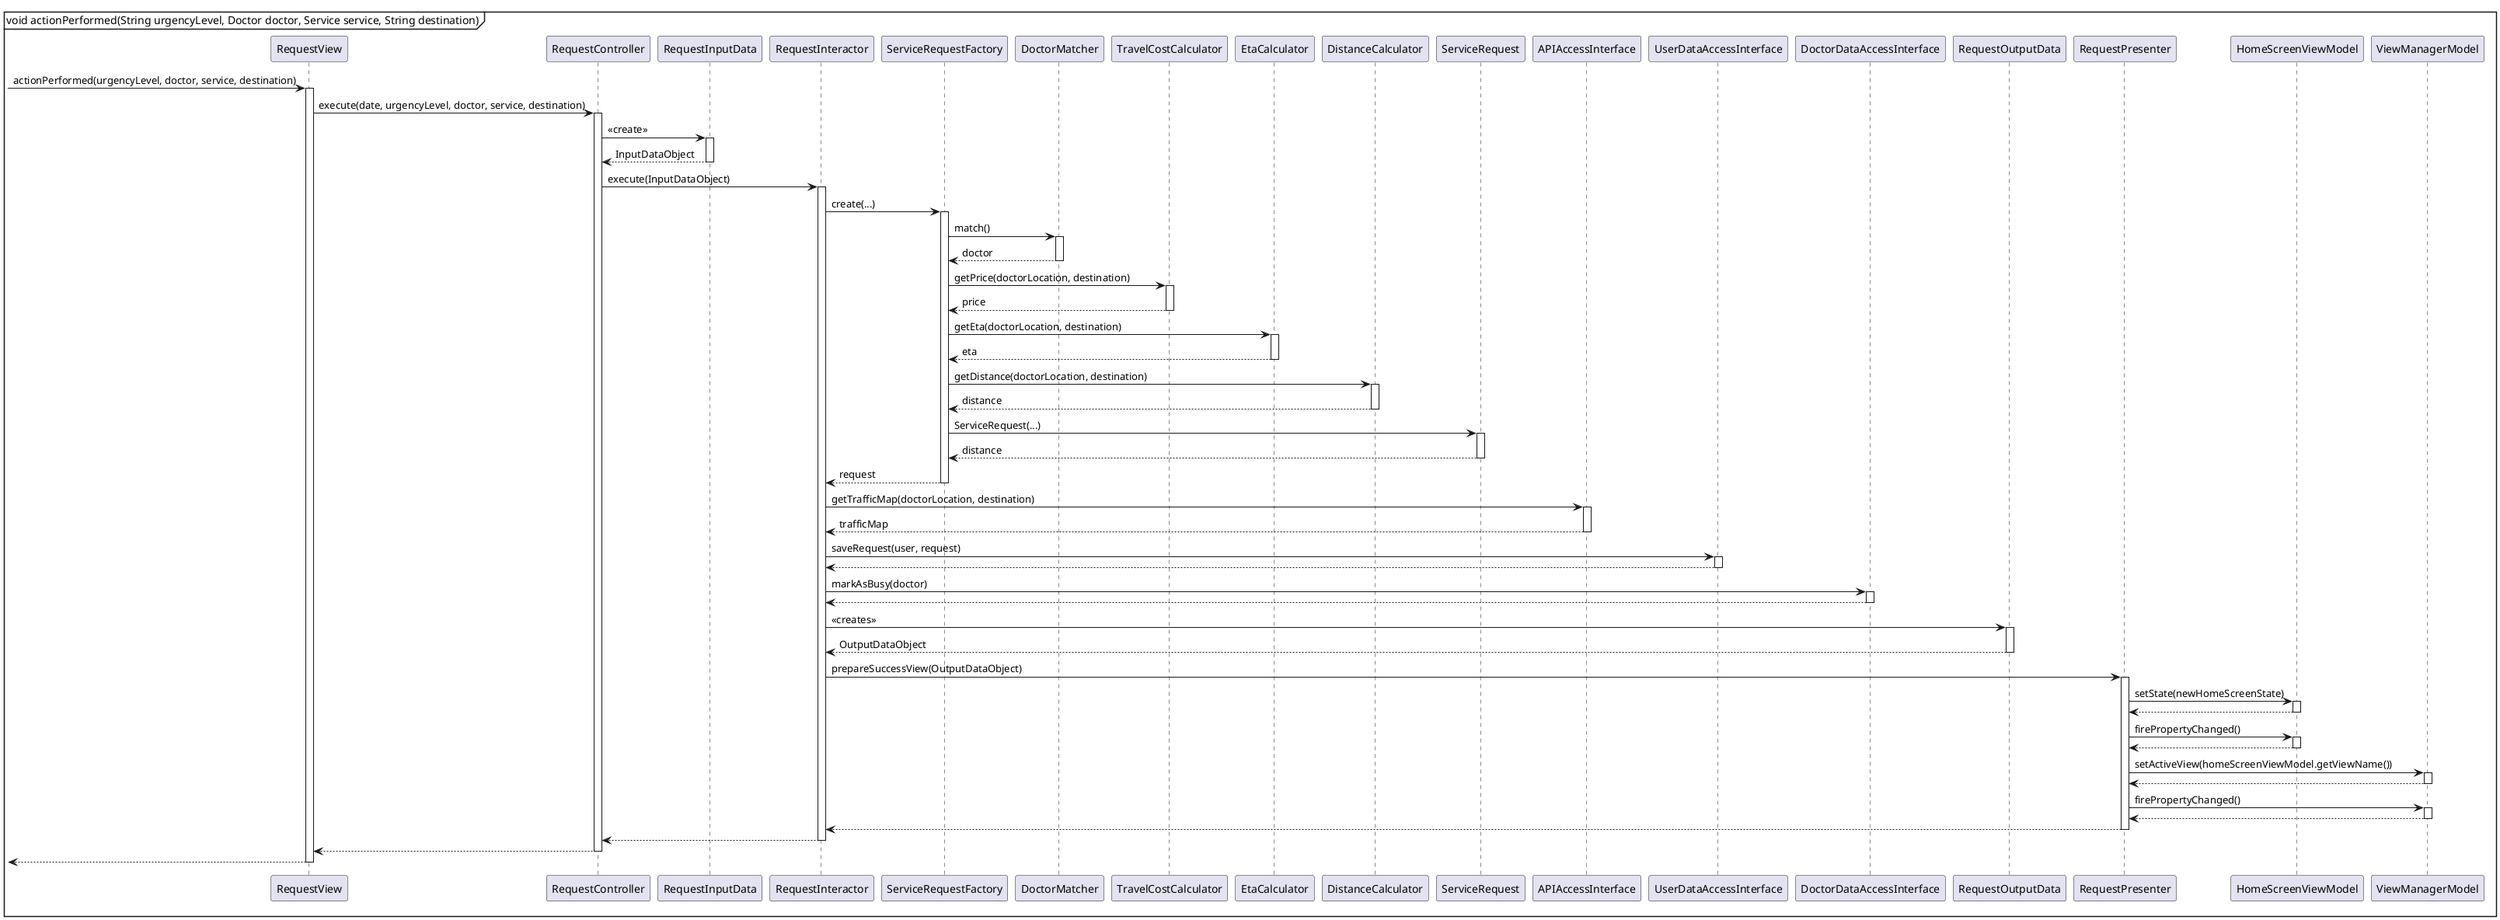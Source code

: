 @startuml
mainframe void actionPerformed(String urgencyLevel, Doctor doctor, Service service, String destination)
    [-> "RequestView":actionPerformed(urgencyLevel, doctor, service, destination)
    activate "RequestView"

    "RequestView" -> "RequestController":execute(date, urgencyLevel, doctor, service, destination)
    activate "RequestController"


    "RequestController" -> "RequestInputData":<<create>>
    activate "RequestInputData"
    return InputDataObject

    "RequestController" -> "RequestInteractor":execute(InputDataObject)
    activate "RequestInteractor"


    "RequestInteractor" -> "ServiceRequestFactory":create(...)
    activate "ServiceRequestFactory"

    "ServiceRequestFactory" -> "DoctorMatcher":match()
        activate "DoctorMatcher"
        return doctor
    "ServiceRequestFactory" -> "TravelCostCalculator":getPrice(doctorLocation, destination)
    activate "TravelCostCalculator"
    return price
    "ServiceRequestFactory" -> "EtaCalculator":getEta(doctorLocation, destination)
    activate "EtaCalculator"
    return eta
    "ServiceRequestFactory" -> "DistanceCalculator":getDistance(doctorLocation, destination)
    activate "DistanceCalculator"
    return distance
    "ServiceRequestFactory" -> "ServiceRequest":ServiceRequest(...)
        activate "ServiceRequest"
        return distance

    return request

    "RequestInteractor" -> "APIAccessInterface":getTrafficMap(doctorLocation, destination)
        activate "APIAccessInterface"
    return trafficMap
    "RequestInteractor" -> "UserDataAccessInterface":saveRequest(user, request)
            activate "UserDataAccessInterface"
        return
    "RequestInteractor" -> "DoctorDataAccessInterface":markAsBusy(doctor)
            activate "DoctorDataAccessInterface"
        return

    "RequestInteractor" -> "RequestOutputData":<<creates>>
        activate "RequestOutputData"
        return OutputDataObject

    "RequestInteractor" -> "RequestPresenter":prepareSuccessView(OutputDataObject)
    activate "RequestPresenter"

    "RequestPresenter" -> "HomeScreenViewModel":setState(newHomeScreenState)
        activate "HomeScreenViewModel"
        return
        "RequestPresenter" -> "HomeScreenViewModel":firePropertyChanged()
                activate "HomeScreenViewModel"
                return
    "RequestPresenter" -> "ViewManagerModel":setActiveView(homeScreenViewModel.getViewName())
            activate "ViewManagerModel"
            return
            "RequestPresenter" -> "ViewManagerModel":firePropertyChanged()
                        activate "ViewManagerModel"
                        return

    return

    return

    return

    return

@enduml
